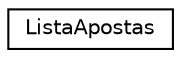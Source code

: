 digraph "Graphical Class Hierarchy"
{
 // LATEX_PDF_SIZE
  edge [fontname="Helvetica",fontsize="10",labelfontname="Helvetica",labelfontsize="10"];
  node [fontname="Helvetica",fontsize="10",shape=record];
  rankdir="LR";
  Node0 [label="ListaApostas",height=0.2,width=0.4,color="black", fillcolor="white", style="filled",URL="$classListaApostas.html",tooltip="Classe que representa uma lista de apostas."];
}
